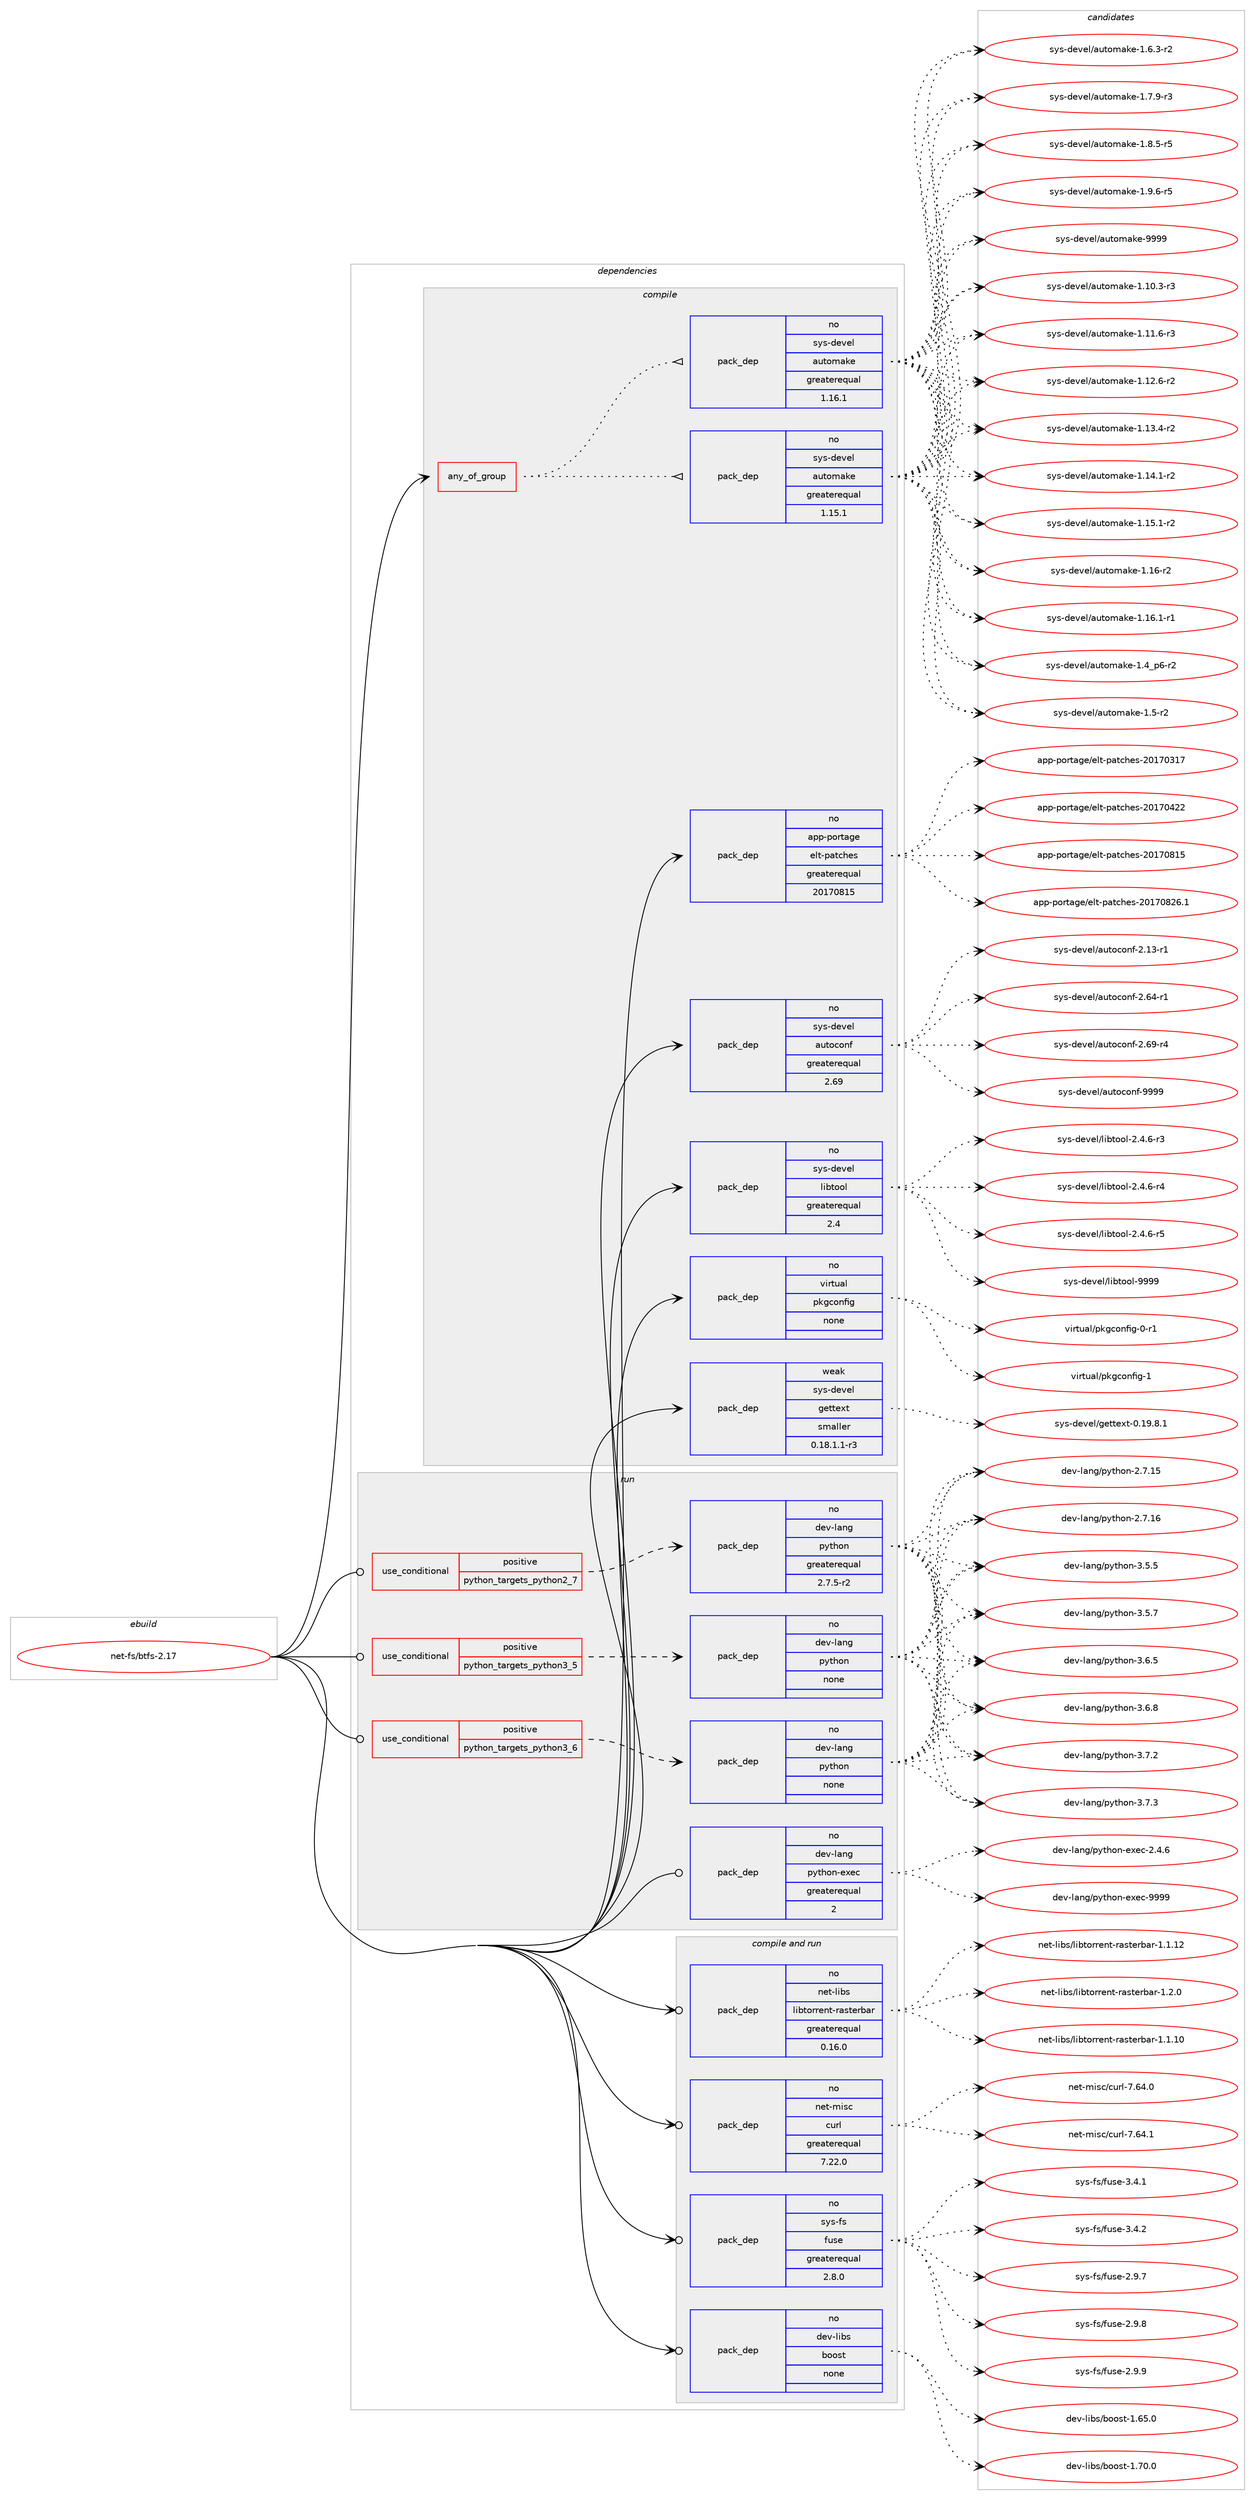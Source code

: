 digraph prolog {

# *************
# Graph options
# *************

newrank=true;
concentrate=true;
compound=true;
graph [rankdir=LR,fontname=Helvetica,fontsize=10,ranksep=1.5];#, ranksep=2.5, nodesep=0.2];
edge  [arrowhead=vee];
node  [fontname=Helvetica,fontsize=10];

# **********
# The ebuild
# **********

subgraph cluster_leftcol {
color=gray;
rank=same;
label=<<i>ebuild</i>>;
id [label="net-fs/btfs-2.17", color=red, width=4, href="../net-fs/btfs-2.17.svg"];
}

# ****************
# The dependencies
# ****************

subgraph cluster_midcol {
color=gray;
label=<<i>dependencies</i>>;
subgraph cluster_compile {
fillcolor="#eeeeee";
style=filled;
label=<<i>compile</i>>;
subgraph any24 {
dependency1636 [label=<<TABLE BORDER="0" CELLBORDER="1" CELLSPACING="0" CELLPADDING="4"><TR><TD CELLPADDING="10">any_of_group</TD></TR></TABLE>>, shape=none, color=red];subgraph pack1306 {
dependency1637 [label=<<TABLE BORDER="0" CELLBORDER="1" CELLSPACING="0" CELLPADDING="4" WIDTH="220"><TR><TD ROWSPAN="6" CELLPADDING="30">pack_dep</TD></TR><TR><TD WIDTH="110">no</TD></TR><TR><TD>sys-devel</TD></TR><TR><TD>automake</TD></TR><TR><TD>greaterequal</TD></TR><TR><TD>1.16.1</TD></TR></TABLE>>, shape=none, color=blue];
}
dependency1636:e -> dependency1637:w [weight=20,style="dotted",arrowhead="oinv"];
subgraph pack1307 {
dependency1638 [label=<<TABLE BORDER="0" CELLBORDER="1" CELLSPACING="0" CELLPADDING="4" WIDTH="220"><TR><TD ROWSPAN="6" CELLPADDING="30">pack_dep</TD></TR><TR><TD WIDTH="110">no</TD></TR><TR><TD>sys-devel</TD></TR><TR><TD>automake</TD></TR><TR><TD>greaterequal</TD></TR><TR><TD>1.15.1</TD></TR></TABLE>>, shape=none, color=blue];
}
dependency1636:e -> dependency1638:w [weight=20,style="dotted",arrowhead="oinv"];
}
id:e -> dependency1636:w [weight=20,style="solid",arrowhead="vee"];
subgraph pack1308 {
dependency1639 [label=<<TABLE BORDER="0" CELLBORDER="1" CELLSPACING="0" CELLPADDING="4" WIDTH="220"><TR><TD ROWSPAN="6" CELLPADDING="30">pack_dep</TD></TR><TR><TD WIDTH="110">no</TD></TR><TR><TD>app-portage</TD></TR><TR><TD>elt-patches</TD></TR><TR><TD>greaterequal</TD></TR><TR><TD>20170815</TD></TR></TABLE>>, shape=none, color=blue];
}
id:e -> dependency1639:w [weight=20,style="solid",arrowhead="vee"];
subgraph pack1309 {
dependency1640 [label=<<TABLE BORDER="0" CELLBORDER="1" CELLSPACING="0" CELLPADDING="4" WIDTH="220"><TR><TD ROWSPAN="6" CELLPADDING="30">pack_dep</TD></TR><TR><TD WIDTH="110">no</TD></TR><TR><TD>sys-devel</TD></TR><TR><TD>autoconf</TD></TR><TR><TD>greaterequal</TD></TR><TR><TD>2.69</TD></TR></TABLE>>, shape=none, color=blue];
}
id:e -> dependency1640:w [weight=20,style="solid",arrowhead="vee"];
subgraph pack1310 {
dependency1641 [label=<<TABLE BORDER="0" CELLBORDER="1" CELLSPACING="0" CELLPADDING="4" WIDTH="220"><TR><TD ROWSPAN="6" CELLPADDING="30">pack_dep</TD></TR><TR><TD WIDTH="110">no</TD></TR><TR><TD>sys-devel</TD></TR><TR><TD>libtool</TD></TR><TR><TD>greaterequal</TD></TR><TR><TD>2.4</TD></TR></TABLE>>, shape=none, color=blue];
}
id:e -> dependency1641:w [weight=20,style="solid",arrowhead="vee"];
subgraph pack1311 {
dependency1642 [label=<<TABLE BORDER="0" CELLBORDER="1" CELLSPACING="0" CELLPADDING="4" WIDTH="220"><TR><TD ROWSPAN="6" CELLPADDING="30">pack_dep</TD></TR><TR><TD WIDTH="110">no</TD></TR><TR><TD>virtual</TD></TR><TR><TD>pkgconfig</TD></TR><TR><TD>none</TD></TR><TR><TD></TD></TR></TABLE>>, shape=none, color=blue];
}
id:e -> dependency1642:w [weight=20,style="solid",arrowhead="vee"];
subgraph pack1312 {
dependency1643 [label=<<TABLE BORDER="0" CELLBORDER="1" CELLSPACING="0" CELLPADDING="4" WIDTH="220"><TR><TD ROWSPAN="6" CELLPADDING="30">pack_dep</TD></TR><TR><TD WIDTH="110">weak</TD></TR><TR><TD>sys-devel</TD></TR><TR><TD>gettext</TD></TR><TR><TD>smaller</TD></TR><TR><TD>0.18.1.1-r3</TD></TR></TABLE>>, shape=none, color=blue];
}
id:e -> dependency1643:w [weight=20,style="solid",arrowhead="vee"];
}
subgraph cluster_compileandrun {
fillcolor="#eeeeee";
style=filled;
label=<<i>compile and run</i>>;
subgraph pack1313 {
dependency1644 [label=<<TABLE BORDER="0" CELLBORDER="1" CELLSPACING="0" CELLPADDING="4" WIDTH="220"><TR><TD ROWSPAN="6" CELLPADDING="30">pack_dep</TD></TR><TR><TD WIDTH="110">no</TD></TR><TR><TD>dev-libs</TD></TR><TR><TD>boost</TD></TR><TR><TD>none</TD></TR><TR><TD></TD></TR></TABLE>>, shape=none, color=blue];
}
id:e -> dependency1644:w [weight=20,style="solid",arrowhead="odotvee"];
subgraph pack1314 {
dependency1645 [label=<<TABLE BORDER="0" CELLBORDER="1" CELLSPACING="0" CELLPADDING="4" WIDTH="220"><TR><TD ROWSPAN="6" CELLPADDING="30">pack_dep</TD></TR><TR><TD WIDTH="110">no</TD></TR><TR><TD>net-libs</TD></TR><TR><TD>libtorrent-rasterbar</TD></TR><TR><TD>greaterequal</TD></TR><TR><TD>0.16.0</TD></TR></TABLE>>, shape=none, color=blue];
}
id:e -> dependency1645:w [weight=20,style="solid",arrowhead="odotvee"];
subgraph pack1315 {
dependency1646 [label=<<TABLE BORDER="0" CELLBORDER="1" CELLSPACING="0" CELLPADDING="4" WIDTH="220"><TR><TD ROWSPAN="6" CELLPADDING="30">pack_dep</TD></TR><TR><TD WIDTH="110">no</TD></TR><TR><TD>net-misc</TD></TR><TR><TD>curl</TD></TR><TR><TD>greaterequal</TD></TR><TR><TD>7.22.0</TD></TR></TABLE>>, shape=none, color=blue];
}
id:e -> dependency1646:w [weight=20,style="solid",arrowhead="odotvee"];
subgraph pack1316 {
dependency1647 [label=<<TABLE BORDER="0" CELLBORDER="1" CELLSPACING="0" CELLPADDING="4" WIDTH="220"><TR><TD ROWSPAN="6" CELLPADDING="30">pack_dep</TD></TR><TR><TD WIDTH="110">no</TD></TR><TR><TD>sys-fs</TD></TR><TR><TD>fuse</TD></TR><TR><TD>greaterequal</TD></TR><TR><TD>2.8.0</TD></TR></TABLE>>, shape=none, color=blue];
}
id:e -> dependency1647:w [weight=20,style="solid",arrowhead="odotvee"];
}
subgraph cluster_run {
fillcolor="#eeeeee";
style=filled;
label=<<i>run</i>>;
subgraph cond304 {
dependency1648 [label=<<TABLE BORDER="0" CELLBORDER="1" CELLSPACING="0" CELLPADDING="4"><TR><TD ROWSPAN="3" CELLPADDING="10">use_conditional</TD></TR><TR><TD>positive</TD></TR><TR><TD>python_targets_python2_7</TD></TR></TABLE>>, shape=none, color=red];
subgraph pack1317 {
dependency1649 [label=<<TABLE BORDER="0" CELLBORDER="1" CELLSPACING="0" CELLPADDING="4" WIDTH="220"><TR><TD ROWSPAN="6" CELLPADDING="30">pack_dep</TD></TR><TR><TD WIDTH="110">no</TD></TR><TR><TD>dev-lang</TD></TR><TR><TD>python</TD></TR><TR><TD>greaterequal</TD></TR><TR><TD>2.7.5-r2</TD></TR></TABLE>>, shape=none, color=blue];
}
dependency1648:e -> dependency1649:w [weight=20,style="dashed",arrowhead="vee"];
}
id:e -> dependency1648:w [weight=20,style="solid",arrowhead="odot"];
subgraph cond305 {
dependency1650 [label=<<TABLE BORDER="0" CELLBORDER="1" CELLSPACING="0" CELLPADDING="4"><TR><TD ROWSPAN="3" CELLPADDING="10">use_conditional</TD></TR><TR><TD>positive</TD></TR><TR><TD>python_targets_python3_5</TD></TR></TABLE>>, shape=none, color=red];
subgraph pack1318 {
dependency1651 [label=<<TABLE BORDER="0" CELLBORDER="1" CELLSPACING="0" CELLPADDING="4" WIDTH="220"><TR><TD ROWSPAN="6" CELLPADDING="30">pack_dep</TD></TR><TR><TD WIDTH="110">no</TD></TR><TR><TD>dev-lang</TD></TR><TR><TD>python</TD></TR><TR><TD>none</TD></TR><TR><TD></TD></TR></TABLE>>, shape=none, color=blue];
}
dependency1650:e -> dependency1651:w [weight=20,style="dashed",arrowhead="vee"];
}
id:e -> dependency1650:w [weight=20,style="solid",arrowhead="odot"];
subgraph cond306 {
dependency1652 [label=<<TABLE BORDER="0" CELLBORDER="1" CELLSPACING="0" CELLPADDING="4"><TR><TD ROWSPAN="3" CELLPADDING="10">use_conditional</TD></TR><TR><TD>positive</TD></TR><TR><TD>python_targets_python3_6</TD></TR></TABLE>>, shape=none, color=red];
subgraph pack1319 {
dependency1653 [label=<<TABLE BORDER="0" CELLBORDER="1" CELLSPACING="0" CELLPADDING="4" WIDTH="220"><TR><TD ROWSPAN="6" CELLPADDING="30">pack_dep</TD></TR><TR><TD WIDTH="110">no</TD></TR><TR><TD>dev-lang</TD></TR><TR><TD>python</TD></TR><TR><TD>none</TD></TR><TR><TD></TD></TR></TABLE>>, shape=none, color=blue];
}
dependency1652:e -> dependency1653:w [weight=20,style="dashed",arrowhead="vee"];
}
id:e -> dependency1652:w [weight=20,style="solid",arrowhead="odot"];
subgraph pack1320 {
dependency1654 [label=<<TABLE BORDER="0" CELLBORDER="1" CELLSPACING="0" CELLPADDING="4" WIDTH="220"><TR><TD ROWSPAN="6" CELLPADDING="30">pack_dep</TD></TR><TR><TD WIDTH="110">no</TD></TR><TR><TD>dev-lang</TD></TR><TR><TD>python-exec</TD></TR><TR><TD>greaterequal</TD></TR><TR><TD>2</TD></TR></TABLE>>, shape=none, color=blue];
}
id:e -> dependency1654:w [weight=20,style="solid",arrowhead="odot"];
}
}

# **************
# The candidates
# **************

subgraph cluster_choices {
rank=same;
color=gray;
label=<<i>candidates</i>>;

subgraph choice1306 {
color=black;
nodesep=1;
choice11512111545100101118101108479711711611110997107101454946494846514511451 [label="sys-devel/automake-1.10.3-r3", color=red, width=4,href="../sys-devel/automake-1.10.3-r3.svg"];
choice11512111545100101118101108479711711611110997107101454946494946544511451 [label="sys-devel/automake-1.11.6-r3", color=red, width=4,href="../sys-devel/automake-1.11.6-r3.svg"];
choice11512111545100101118101108479711711611110997107101454946495046544511450 [label="sys-devel/automake-1.12.6-r2", color=red, width=4,href="../sys-devel/automake-1.12.6-r2.svg"];
choice11512111545100101118101108479711711611110997107101454946495146524511450 [label="sys-devel/automake-1.13.4-r2", color=red, width=4,href="../sys-devel/automake-1.13.4-r2.svg"];
choice11512111545100101118101108479711711611110997107101454946495246494511450 [label="sys-devel/automake-1.14.1-r2", color=red, width=4,href="../sys-devel/automake-1.14.1-r2.svg"];
choice11512111545100101118101108479711711611110997107101454946495346494511450 [label="sys-devel/automake-1.15.1-r2", color=red, width=4,href="../sys-devel/automake-1.15.1-r2.svg"];
choice1151211154510010111810110847971171161111099710710145494649544511450 [label="sys-devel/automake-1.16-r2", color=red, width=4,href="../sys-devel/automake-1.16-r2.svg"];
choice11512111545100101118101108479711711611110997107101454946495446494511449 [label="sys-devel/automake-1.16.1-r1", color=red, width=4,href="../sys-devel/automake-1.16.1-r1.svg"];
choice115121115451001011181011084797117116111109971071014549465295112544511450 [label="sys-devel/automake-1.4_p6-r2", color=red, width=4,href="../sys-devel/automake-1.4_p6-r2.svg"];
choice11512111545100101118101108479711711611110997107101454946534511450 [label="sys-devel/automake-1.5-r2", color=red, width=4,href="../sys-devel/automake-1.5-r2.svg"];
choice115121115451001011181011084797117116111109971071014549465446514511450 [label="sys-devel/automake-1.6.3-r2", color=red, width=4,href="../sys-devel/automake-1.6.3-r2.svg"];
choice115121115451001011181011084797117116111109971071014549465546574511451 [label="sys-devel/automake-1.7.9-r3", color=red, width=4,href="../sys-devel/automake-1.7.9-r3.svg"];
choice115121115451001011181011084797117116111109971071014549465646534511453 [label="sys-devel/automake-1.8.5-r5", color=red, width=4,href="../sys-devel/automake-1.8.5-r5.svg"];
choice115121115451001011181011084797117116111109971071014549465746544511453 [label="sys-devel/automake-1.9.6-r5", color=red, width=4,href="../sys-devel/automake-1.9.6-r5.svg"];
choice115121115451001011181011084797117116111109971071014557575757 [label="sys-devel/automake-9999", color=red, width=4,href="../sys-devel/automake-9999.svg"];
dependency1637:e -> choice11512111545100101118101108479711711611110997107101454946494846514511451:w [style=dotted,weight="100"];
dependency1637:e -> choice11512111545100101118101108479711711611110997107101454946494946544511451:w [style=dotted,weight="100"];
dependency1637:e -> choice11512111545100101118101108479711711611110997107101454946495046544511450:w [style=dotted,weight="100"];
dependency1637:e -> choice11512111545100101118101108479711711611110997107101454946495146524511450:w [style=dotted,weight="100"];
dependency1637:e -> choice11512111545100101118101108479711711611110997107101454946495246494511450:w [style=dotted,weight="100"];
dependency1637:e -> choice11512111545100101118101108479711711611110997107101454946495346494511450:w [style=dotted,weight="100"];
dependency1637:e -> choice1151211154510010111810110847971171161111099710710145494649544511450:w [style=dotted,weight="100"];
dependency1637:e -> choice11512111545100101118101108479711711611110997107101454946495446494511449:w [style=dotted,weight="100"];
dependency1637:e -> choice115121115451001011181011084797117116111109971071014549465295112544511450:w [style=dotted,weight="100"];
dependency1637:e -> choice11512111545100101118101108479711711611110997107101454946534511450:w [style=dotted,weight="100"];
dependency1637:e -> choice115121115451001011181011084797117116111109971071014549465446514511450:w [style=dotted,weight="100"];
dependency1637:e -> choice115121115451001011181011084797117116111109971071014549465546574511451:w [style=dotted,weight="100"];
dependency1637:e -> choice115121115451001011181011084797117116111109971071014549465646534511453:w [style=dotted,weight="100"];
dependency1637:e -> choice115121115451001011181011084797117116111109971071014549465746544511453:w [style=dotted,weight="100"];
dependency1637:e -> choice115121115451001011181011084797117116111109971071014557575757:w [style=dotted,weight="100"];
}
subgraph choice1307 {
color=black;
nodesep=1;
choice11512111545100101118101108479711711611110997107101454946494846514511451 [label="sys-devel/automake-1.10.3-r3", color=red, width=4,href="../sys-devel/automake-1.10.3-r3.svg"];
choice11512111545100101118101108479711711611110997107101454946494946544511451 [label="sys-devel/automake-1.11.6-r3", color=red, width=4,href="../sys-devel/automake-1.11.6-r3.svg"];
choice11512111545100101118101108479711711611110997107101454946495046544511450 [label="sys-devel/automake-1.12.6-r2", color=red, width=4,href="../sys-devel/automake-1.12.6-r2.svg"];
choice11512111545100101118101108479711711611110997107101454946495146524511450 [label="sys-devel/automake-1.13.4-r2", color=red, width=4,href="../sys-devel/automake-1.13.4-r2.svg"];
choice11512111545100101118101108479711711611110997107101454946495246494511450 [label="sys-devel/automake-1.14.1-r2", color=red, width=4,href="../sys-devel/automake-1.14.1-r2.svg"];
choice11512111545100101118101108479711711611110997107101454946495346494511450 [label="sys-devel/automake-1.15.1-r2", color=red, width=4,href="../sys-devel/automake-1.15.1-r2.svg"];
choice1151211154510010111810110847971171161111099710710145494649544511450 [label="sys-devel/automake-1.16-r2", color=red, width=4,href="../sys-devel/automake-1.16-r2.svg"];
choice11512111545100101118101108479711711611110997107101454946495446494511449 [label="sys-devel/automake-1.16.1-r1", color=red, width=4,href="../sys-devel/automake-1.16.1-r1.svg"];
choice115121115451001011181011084797117116111109971071014549465295112544511450 [label="sys-devel/automake-1.4_p6-r2", color=red, width=4,href="../sys-devel/automake-1.4_p6-r2.svg"];
choice11512111545100101118101108479711711611110997107101454946534511450 [label="sys-devel/automake-1.5-r2", color=red, width=4,href="../sys-devel/automake-1.5-r2.svg"];
choice115121115451001011181011084797117116111109971071014549465446514511450 [label="sys-devel/automake-1.6.3-r2", color=red, width=4,href="../sys-devel/automake-1.6.3-r2.svg"];
choice115121115451001011181011084797117116111109971071014549465546574511451 [label="sys-devel/automake-1.7.9-r3", color=red, width=4,href="../sys-devel/automake-1.7.9-r3.svg"];
choice115121115451001011181011084797117116111109971071014549465646534511453 [label="sys-devel/automake-1.8.5-r5", color=red, width=4,href="../sys-devel/automake-1.8.5-r5.svg"];
choice115121115451001011181011084797117116111109971071014549465746544511453 [label="sys-devel/automake-1.9.6-r5", color=red, width=4,href="../sys-devel/automake-1.9.6-r5.svg"];
choice115121115451001011181011084797117116111109971071014557575757 [label="sys-devel/automake-9999", color=red, width=4,href="../sys-devel/automake-9999.svg"];
dependency1638:e -> choice11512111545100101118101108479711711611110997107101454946494846514511451:w [style=dotted,weight="100"];
dependency1638:e -> choice11512111545100101118101108479711711611110997107101454946494946544511451:w [style=dotted,weight="100"];
dependency1638:e -> choice11512111545100101118101108479711711611110997107101454946495046544511450:w [style=dotted,weight="100"];
dependency1638:e -> choice11512111545100101118101108479711711611110997107101454946495146524511450:w [style=dotted,weight="100"];
dependency1638:e -> choice11512111545100101118101108479711711611110997107101454946495246494511450:w [style=dotted,weight="100"];
dependency1638:e -> choice11512111545100101118101108479711711611110997107101454946495346494511450:w [style=dotted,weight="100"];
dependency1638:e -> choice1151211154510010111810110847971171161111099710710145494649544511450:w [style=dotted,weight="100"];
dependency1638:e -> choice11512111545100101118101108479711711611110997107101454946495446494511449:w [style=dotted,weight="100"];
dependency1638:e -> choice115121115451001011181011084797117116111109971071014549465295112544511450:w [style=dotted,weight="100"];
dependency1638:e -> choice11512111545100101118101108479711711611110997107101454946534511450:w [style=dotted,weight="100"];
dependency1638:e -> choice115121115451001011181011084797117116111109971071014549465446514511450:w [style=dotted,weight="100"];
dependency1638:e -> choice115121115451001011181011084797117116111109971071014549465546574511451:w [style=dotted,weight="100"];
dependency1638:e -> choice115121115451001011181011084797117116111109971071014549465646534511453:w [style=dotted,weight="100"];
dependency1638:e -> choice115121115451001011181011084797117116111109971071014549465746544511453:w [style=dotted,weight="100"];
dependency1638:e -> choice115121115451001011181011084797117116111109971071014557575757:w [style=dotted,weight="100"];
}
subgraph choice1308 {
color=black;
nodesep=1;
choice97112112451121111141169710310147101108116451129711699104101115455048495548514955 [label="app-portage/elt-patches-20170317", color=red, width=4,href="../app-portage/elt-patches-20170317.svg"];
choice97112112451121111141169710310147101108116451129711699104101115455048495548525050 [label="app-portage/elt-patches-20170422", color=red, width=4,href="../app-portage/elt-patches-20170422.svg"];
choice97112112451121111141169710310147101108116451129711699104101115455048495548564953 [label="app-portage/elt-patches-20170815", color=red, width=4,href="../app-portage/elt-patches-20170815.svg"];
choice971121124511211111411697103101471011081164511297116991041011154550484955485650544649 [label="app-portage/elt-patches-20170826.1", color=red, width=4,href="../app-portage/elt-patches-20170826.1.svg"];
dependency1639:e -> choice97112112451121111141169710310147101108116451129711699104101115455048495548514955:w [style=dotted,weight="100"];
dependency1639:e -> choice97112112451121111141169710310147101108116451129711699104101115455048495548525050:w [style=dotted,weight="100"];
dependency1639:e -> choice97112112451121111141169710310147101108116451129711699104101115455048495548564953:w [style=dotted,weight="100"];
dependency1639:e -> choice971121124511211111411697103101471011081164511297116991041011154550484955485650544649:w [style=dotted,weight="100"];
}
subgraph choice1309 {
color=black;
nodesep=1;
choice1151211154510010111810110847971171161119911111010245504649514511449 [label="sys-devel/autoconf-2.13-r1", color=red, width=4,href="../sys-devel/autoconf-2.13-r1.svg"];
choice1151211154510010111810110847971171161119911111010245504654524511449 [label="sys-devel/autoconf-2.64-r1", color=red, width=4,href="../sys-devel/autoconf-2.64-r1.svg"];
choice1151211154510010111810110847971171161119911111010245504654574511452 [label="sys-devel/autoconf-2.69-r4", color=red, width=4,href="../sys-devel/autoconf-2.69-r4.svg"];
choice115121115451001011181011084797117116111991111101024557575757 [label="sys-devel/autoconf-9999", color=red, width=4,href="../sys-devel/autoconf-9999.svg"];
dependency1640:e -> choice1151211154510010111810110847971171161119911111010245504649514511449:w [style=dotted,weight="100"];
dependency1640:e -> choice1151211154510010111810110847971171161119911111010245504654524511449:w [style=dotted,weight="100"];
dependency1640:e -> choice1151211154510010111810110847971171161119911111010245504654574511452:w [style=dotted,weight="100"];
dependency1640:e -> choice115121115451001011181011084797117116111991111101024557575757:w [style=dotted,weight="100"];
}
subgraph choice1310 {
color=black;
nodesep=1;
choice1151211154510010111810110847108105981161111111084550465246544511451 [label="sys-devel/libtool-2.4.6-r3", color=red, width=4,href="../sys-devel/libtool-2.4.6-r3.svg"];
choice1151211154510010111810110847108105981161111111084550465246544511452 [label="sys-devel/libtool-2.4.6-r4", color=red, width=4,href="../sys-devel/libtool-2.4.6-r4.svg"];
choice1151211154510010111810110847108105981161111111084550465246544511453 [label="sys-devel/libtool-2.4.6-r5", color=red, width=4,href="../sys-devel/libtool-2.4.6-r5.svg"];
choice1151211154510010111810110847108105981161111111084557575757 [label="sys-devel/libtool-9999", color=red, width=4,href="../sys-devel/libtool-9999.svg"];
dependency1641:e -> choice1151211154510010111810110847108105981161111111084550465246544511451:w [style=dotted,weight="100"];
dependency1641:e -> choice1151211154510010111810110847108105981161111111084550465246544511452:w [style=dotted,weight="100"];
dependency1641:e -> choice1151211154510010111810110847108105981161111111084550465246544511453:w [style=dotted,weight="100"];
dependency1641:e -> choice1151211154510010111810110847108105981161111111084557575757:w [style=dotted,weight="100"];
}
subgraph choice1311 {
color=black;
nodesep=1;
choice11810511411611797108471121071039911111010210510345484511449 [label="virtual/pkgconfig-0-r1", color=red, width=4,href="../virtual/pkgconfig-0-r1.svg"];
choice1181051141161179710847112107103991111101021051034549 [label="virtual/pkgconfig-1", color=red, width=4,href="../virtual/pkgconfig-1.svg"];
dependency1642:e -> choice11810511411611797108471121071039911111010210510345484511449:w [style=dotted,weight="100"];
dependency1642:e -> choice1181051141161179710847112107103991111101021051034549:w [style=dotted,weight="100"];
}
subgraph choice1312 {
color=black;
nodesep=1;
choice1151211154510010111810110847103101116116101120116454846495746564649 [label="sys-devel/gettext-0.19.8.1", color=red, width=4,href="../sys-devel/gettext-0.19.8.1.svg"];
dependency1643:e -> choice1151211154510010111810110847103101116116101120116454846495746564649:w [style=dotted,weight="100"];
}
subgraph choice1313 {
color=black;
nodesep=1;
choice1001011184510810598115479811111111511645494654534648 [label="dev-libs/boost-1.65.0", color=red, width=4,href="../dev-libs/boost-1.65.0.svg"];
choice1001011184510810598115479811111111511645494655484648 [label="dev-libs/boost-1.70.0", color=red, width=4,href="../dev-libs/boost-1.70.0.svg"];
dependency1644:e -> choice1001011184510810598115479811111111511645494654534648:w [style=dotted,weight="100"];
dependency1644:e -> choice1001011184510810598115479811111111511645494655484648:w [style=dotted,weight="100"];
}
subgraph choice1314 {
color=black;
nodesep=1;
choice110101116451081059811547108105981161111141141011101164511497115116101114989711445494649464948 [label="net-libs/libtorrent-rasterbar-1.1.10", color=red, width=4,href="../net-libs/libtorrent-rasterbar-1.1.10.svg"];
choice110101116451081059811547108105981161111141141011101164511497115116101114989711445494649464950 [label="net-libs/libtorrent-rasterbar-1.1.12", color=red, width=4,href="../net-libs/libtorrent-rasterbar-1.1.12.svg"];
choice1101011164510810598115471081059811611111411410111011645114971151161011149897114454946504648 [label="net-libs/libtorrent-rasterbar-1.2.0", color=red, width=4,href="../net-libs/libtorrent-rasterbar-1.2.0.svg"];
dependency1645:e -> choice110101116451081059811547108105981161111141141011101164511497115116101114989711445494649464948:w [style=dotted,weight="100"];
dependency1645:e -> choice110101116451081059811547108105981161111141141011101164511497115116101114989711445494649464950:w [style=dotted,weight="100"];
dependency1645:e -> choice1101011164510810598115471081059811611111411410111011645114971151161011149897114454946504648:w [style=dotted,weight="100"];
}
subgraph choice1315 {
color=black;
nodesep=1;
choice1101011164510910511599479911711410845554654524648 [label="net-misc/curl-7.64.0", color=red, width=4,href="../net-misc/curl-7.64.0.svg"];
choice1101011164510910511599479911711410845554654524649 [label="net-misc/curl-7.64.1", color=red, width=4,href="../net-misc/curl-7.64.1.svg"];
dependency1646:e -> choice1101011164510910511599479911711410845554654524648:w [style=dotted,weight="100"];
dependency1646:e -> choice1101011164510910511599479911711410845554654524649:w [style=dotted,weight="100"];
}
subgraph choice1316 {
color=black;
nodesep=1;
choice1151211154510211547102117115101455046574655 [label="sys-fs/fuse-2.9.7", color=red, width=4,href="../sys-fs/fuse-2.9.7.svg"];
choice1151211154510211547102117115101455046574656 [label="sys-fs/fuse-2.9.8", color=red, width=4,href="../sys-fs/fuse-2.9.8.svg"];
choice1151211154510211547102117115101455046574657 [label="sys-fs/fuse-2.9.9", color=red, width=4,href="../sys-fs/fuse-2.9.9.svg"];
choice1151211154510211547102117115101455146524649 [label="sys-fs/fuse-3.4.1", color=red, width=4,href="../sys-fs/fuse-3.4.1.svg"];
choice1151211154510211547102117115101455146524650 [label="sys-fs/fuse-3.4.2", color=red, width=4,href="../sys-fs/fuse-3.4.2.svg"];
dependency1647:e -> choice1151211154510211547102117115101455046574655:w [style=dotted,weight="100"];
dependency1647:e -> choice1151211154510211547102117115101455046574656:w [style=dotted,weight="100"];
dependency1647:e -> choice1151211154510211547102117115101455046574657:w [style=dotted,weight="100"];
dependency1647:e -> choice1151211154510211547102117115101455146524649:w [style=dotted,weight="100"];
dependency1647:e -> choice1151211154510211547102117115101455146524650:w [style=dotted,weight="100"];
}
subgraph choice1317 {
color=black;
nodesep=1;
choice10010111845108971101034711212111610411111045504655464953 [label="dev-lang/python-2.7.15", color=red, width=4,href="../dev-lang/python-2.7.15.svg"];
choice10010111845108971101034711212111610411111045504655464954 [label="dev-lang/python-2.7.16", color=red, width=4,href="../dev-lang/python-2.7.16.svg"];
choice100101118451089711010347112121116104111110455146534653 [label="dev-lang/python-3.5.5", color=red, width=4,href="../dev-lang/python-3.5.5.svg"];
choice100101118451089711010347112121116104111110455146534655 [label="dev-lang/python-3.5.7", color=red, width=4,href="../dev-lang/python-3.5.7.svg"];
choice100101118451089711010347112121116104111110455146544653 [label="dev-lang/python-3.6.5", color=red, width=4,href="../dev-lang/python-3.6.5.svg"];
choice100101118451089711010347112121116104111110455146544656 [label="dev-lang/python-3.6.8", color=red, width=4,href="../dev-lang/python-3.6.8.svg"];
choice100101118451089711010347112121116104111110455146554650 [label="dev-lang/python-3.7.2", color=red, width=4,href="../dev-lang/python-3.7.2.svg"];
choice100101118451089711010347112121116104111110455146554651 [label="dev-lang/python-3.7.3", color=red, width=4,href="../dev-lang/python-3.7.3.svg"];
dependency1649:e -> choice10010111845108971101034711212111610411111045504655464953:w [style=dotted,weight="100"];
dependency1649:e -> choice10010111845108971101034711212111610411111045504655464954:w [style=dotted,weight="100"];
dependency1649:e -> choice100101118451089711010347112121116104111110455146534653:w [style=dotted,weight="100"];
dependency1649:e -> choice100101118451089711010347112121116104111110455146534655:w [style=dotted,weight="100"];
dependency1649:e -> choice100101118451089711010347112121116104111110455146544653:w [style=dotted,weight="100"];
dependency1649:e -> choice100101118451089711010347112121116104111110455146544656:w [style=dotted,weight="100"];
dependency1649:e -> choice100101118451089711010347112121116104111110455146554650:w [style=dotted,weight="100"];
dependency1649:e -> choice100101118451089711010347112121116104111110455146554651:w [style=dotted,weight="100"];
}
subgraph choice1318 {
color=black;
nodesep=1;
choice10010111845108971101034711212111610411111045504655464953 [label="dev-lang/python-2.7.15", color=red, width=4,href="../dev-lang/python-2.7.15.svg"];
choice10010111845108971101034711212111610411111045504655464954 [label="dev-lang/python-2.7.16", color=red, width=4,href="../dev-lang/python-2.7.16.svg"];
choice100101118451089711010347112121116104111110455146534653 [label="dev-lang/python-3.5.5", color=red, width=4,href="../dev-lang/python-3.5.5.svg"];
choice100101118451089711010347112121116104111110455146534655 [label="dev-lang/python-3.5.7", color=red, width=4,href="../dev-lang/python-3.5.7.svg"];
choice100101118451089711010347112121116104111110455146544653 [label="dev-lang/python-3.6.5", color=red, width=4,href="../dev-lang/python-3.6.5.svg"];
choice100101118451089711010347112121116104111110455146544656 [label="dev-lang/python-3.6.8", color=red, width=4,href="../dev-lang/python-3.6.8.svg"];
choice100101118451089711010347112121116104111110455146554650 [label="dev-lang/python-3.7.2", color=red, width=4,href="../dev-lang/python-3.7.2.svg"];
choice100101118451089711010347112121116104111110455146554651 [label="dev-lang/python-3.7.3", color=red, width=4,href="../dev-lang/python-3.7.3.svg"];
dependency1651:e -> choice10010111845108971101034711212111610411111045504655464953:w [style=dotted,weight="100"];
dependency1651:e -> choice10010111845108971101034711212111610411111045504655464954:w [style=dotted,weight="100"];
dependency1651:e -> choice100101118451089711010347112121116104111110455146534653:w [style=dotted,weight="100"];
dependency1651:e -> choice100101118451089711010347112121116104111110455146534655:w [style=dotted,weight="100"];
dependency1651:e -> choice100101118451089711010347112121116104111110455146544653:w [style=dotted,weight="100"];
dependency1651:e -> choice100101118451089711010347112121116104111110455146544656:w [style=dotted,weight="100"];
dependency1651:e -> choice100101118451089711010347112121116104111110455146554650:w [style=dotted,weight="100"];
dependency1651:e -> choice100101118451089711010347112121116104111110455146554651:w [style=dotted,weight="100"];
}
subgraph choice1319 {
color=black;
nodesep=1;
choice10010111845108971101034711212111610411111045504655464953 [label="dev-lang/python-2.7.15", color=red, width=4,href="../dev-lang/python-2.7.15.svg"];
choice10010111845108971101034711212111610411111045504655464954 [label="dev-lang/python-2.7.16", color=red, width=4,href="../dev-lang/python-2.7.16.svg"];
choice100101118451089711010347112121116104111110455146534653 [label="dev-lang/python-3.5.5", color=red, width=4,href="../dev-lang/python-3.5.5.svg"];
choice100101118451089711010347112121116104111110455146534655 [label="dev-lang/python-3.5.7", color=red, width=4,href="../dev-lang/python-3.5.7.svg"];
choice100101118451089711010347112121116104111110455146544653 [label="dev-lang/python-3.6.5", color=red, width=4,href="../dev-lang/python-3.6.5.svg"];
choice100101118451089711010347112121116104111110455146544656 [label="dev-lang/python-3.6.8", color=red, width=4,href="../dev-lang/python-3.6.8.svg"];
choice100101118451089711010347112121116104111110455146554650 [label="dev-lang/python-3.7.2", color=red, width=4,href="../dev-lang/python-3.7.2.svg"];
choice100101118451089711010347112121116104111110455146554651 [label="dev-lang/python-3.7.3", color=red, width=4,href="../dev-lang/python-3.7.3.svg"];
dependency1653:e -> choice10010111845108971101034711212111610411111045504655464953:w [style=dotted,weight="100"];
dependency1653:e -> choice10010111845108971101034711212111610411111045504655464954:w [style=dotted,weight="100"];
dependency1653:e -> choice100101118451089711010347112121116104111110455146534653:w [style=dotted,weight="100"];
dependency1653:e -> choice100101118451089711010347112121116104111110455146534655:w [style=dotted,weight="100"];
dependency1653:e -> choice100101118451089711010347112121116104111110455146544653:w [style=dotted,weight="100"];
dependency1653:e -> choice100101118451089711010347112121116104111110455146544656:w [style=dotted,weight="100"];
dependency1653:e -> choice100101118451089711010347112121116104111110455146554650:w [style=dotted,weight="100"];
dependency1653:e -> choice100101118451089711010347112121116104111110455146554651:w [style=dotted,weight="100"];
}
subgraph choice1320 {
color=black;
nodesep=1;
choice1001011184510897110103471121211161041111104510112010199455046524654 [label="dev-lang/python-exec-2.4.6", color=red, width=4,href="../dev-lang/python-exec-2.4.6.svg"];
choice10010111845108971101034711212111610411111045101120101994557575757 [label="dev-lang/python-exec-9999", color=red, width=4,href="../dev-lang/python-exec-9999.svg"];
dependency1654:e -> choice1001011184510897110103471121211161041111104510112010199455046524654:w [style=dotted,weight="100"];
dependency1654:e -> choice10010111845108971101034711212111610411111045101120101994557575757:w [style=dotted,weight="100"];
}
}

}
